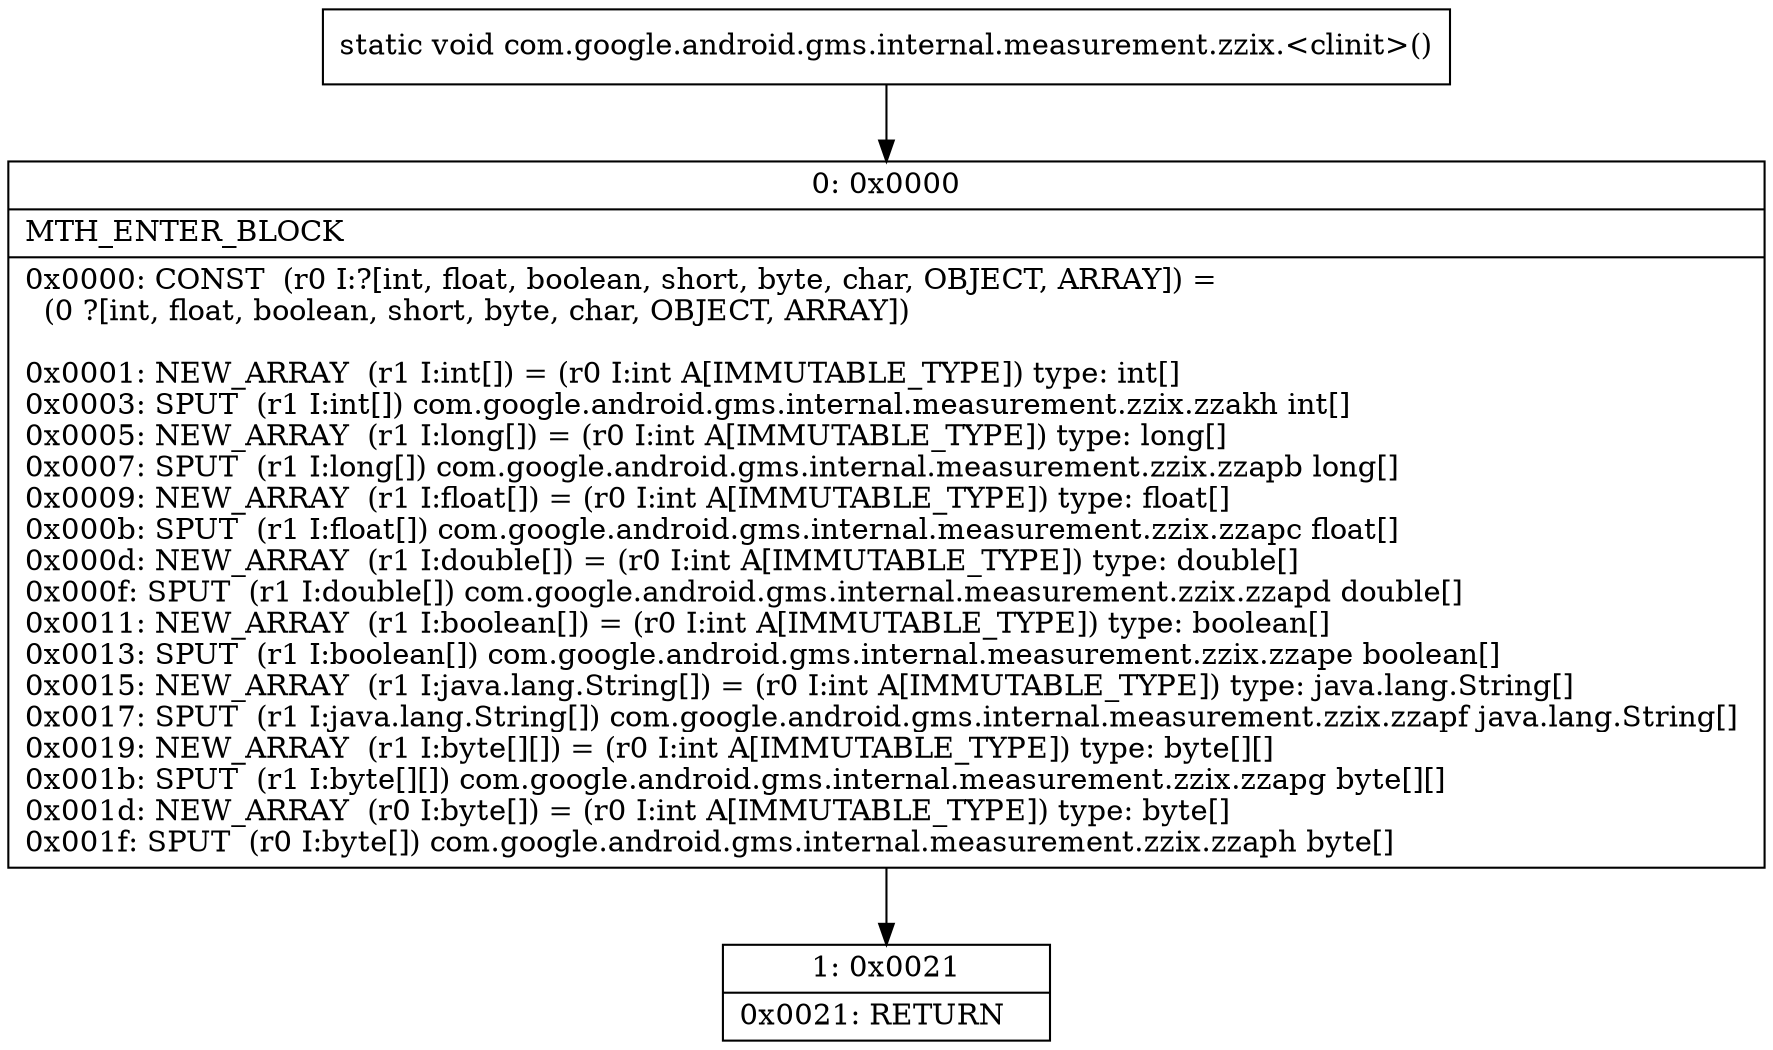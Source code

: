 digraph "CFG forcom.google.android.gms.internal.measurement.zzix.\<clinit\>()V" {
Node_0 [shape=record,label="{0\:\ 0x0000|MTH_ENTER_BLOCK\l|0x0000: CONST  (r0 I:?[int, float, boolean, short, byte, char, OBJECT, ARRAY]) = \l  (0 ?[int, float, boolean, short, byte, char, OBJECT, ARRAY])\l \l0x0001: NEW_ARRAY  (r1 I:int[]) = (r0 I:int A[IMMUTABLE_TYPE]) type: int[] \l0x0003: SPUT  (r1 I:int[]) com.google.android.gms.internal.measurement.zzix.zzakh int[] \l0x0005: NEW_ARRAY  (r1 I:long[]) = (r0 I:int A[IMMUTABLE_TYPE]) type: long[] \l0x0007: SPUT  (r1 I:long[]) com.google.android.gms.internal.measurement.zzix.zzapb long[] \l0x0009: NEW_ARRAY  (r1 I:float[]) = (r0 I:int A[IMMUTABLE_TYPE]) type: float[] \l0x000b: SPUT  (r1 I:float[]) com.google.android.gms.internal.measurement.zzix.zzapc float[] \l0x000d: NEW_ARRAY  (r1 I:double[]) = (r0 I:int A[IMMUTABLE_TYPE]) type: double[] \l0x000f: SPUT  (r1 I:double[]) com.google.android.gms.internal.measurement.zzix.zzapd double[] \l0x0011: NEW_ARRAY  (r1 I:boolean[]) = (r0 I:int A[IMMUTABLE_TYPE]) type: boolean[] \l0x0013: SPUT  (r1 I:boolean[]) com.google.android.gms.internal.measurement.zzix.zzape boolean[] \l0x0015: NEW_ARRAY  (r1 I:java.lang.String[]) = (r0 I:int A[IMMUTABLE_TYPE]) type: java.lang.String[] \l0x0017: SPUT  (r1 I:java.lang.String[]) com.google.android.gms.internal.measurement.zzix.zzapf java.lang.String[] \l0x0019: NEW_ARRAY  (r1 I:byte[][]) = (r0 I:int A[IMMUTABLE_TYPE]) type: byte[][] \l0x001b: SPUT  (r1 I:byte[][]) com.google.android.gms.internal.measurement.zzix.zzapg byte[][] \l0x001d: NEW_ARRAY  (r0 I:byte[]) = (r0 I:int A[IMMUTABLE_TYPE]) type: byte[] \l0x001f: SPUT  (r0 I:byte[]) com.google.android.gms.internal.measurement.zzix.zzaph byte[] \l}"];
Node_1 [shape=record,label="{1\:\ 0x0021|0x0021: RETURN   \l}"];
MethodNode[shape=record,label="{static void com.google.android.gms.internal.measurement.zzix.\<clinit\>() }"];
MethodNode -> Node_0;
Node_0 -> Node_1;
}

